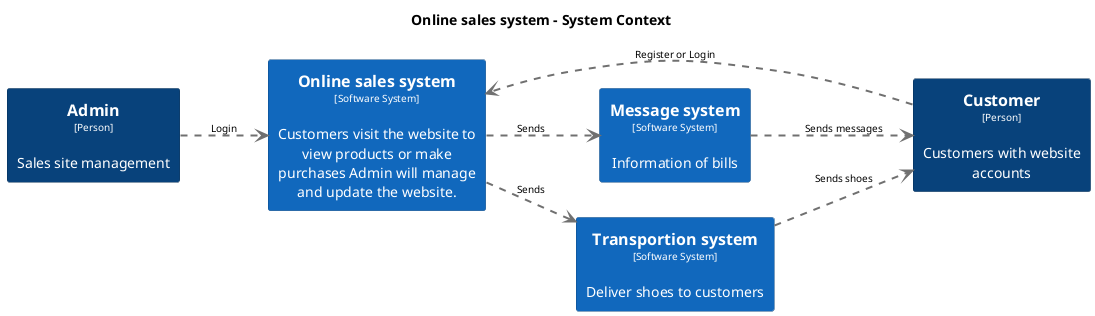 @startuml(id=Customer)
title Online sales system - System Context

skinparam {
  shadowing false
  arrowFontSize 10
  defaultTextAlignment center
  wrapWidth 200
  maxMessageSize 100
}
hide stereotype
left to right direction
skinparam rectangle<<1>> {
  BackgroundColor #08427b
  FontColor #ffffff
  BorderColor #052e56
}
skinparam rectangle<<2>> {
  BackgroundColor #08427b
  FontColor #ffffff
  BorderColor #052e56
}
skinparam rectangle<<3>> {
  BackgroundColor #1168bd
  FontColor #ffffff
  BorderColor #0b4884
}
skinparam rectangle<<4>> {
  BackgroundColor #1168bd
  FontColor #ffffff
  BorderColor #0b4884
}
skinparam rectangle<<6>> {
  BackgroundColor #1168bd
  FontColor #ffffff
  BorderColor #0b4884
}
rectangle "==Admin\n<size:10>[Person]</size>\n\nSales site management" <<2>> as 2
rectangle "==Customer\n<size:10>[Person]</size>\n\nCustomers with website accounts" <<1>> as 1
rectangle "==Message system\n<size:10>[Software System]</size>\n\nInformation of bills" <<4>> as 4
rectangle "==Online sales system\n<size:10>[Software System]</size>\n\nCustomers visit the website to view products or make purchases Admin will manage and update the website." <<6>> as 6
rectangle "==Transportion system\n<size:10>[Software System]</size>\n\nDeliver shoes to customers" <<3>> as 3
2 .[#707070,thickness=2].> 6 : "Login"
1 .[#707070,thickness=2].> 6 : "Register or Login"
4 .[#707070,thickness=2].> 1 : "Sends messages"
6 .[#707070,thickness=2].> 4 : "Sends"
6 .[#707070,thickness=2].> 3 : "Sends"
3 .[#707070,thickness=2].> 1 : "Sends shoes"
@enduml